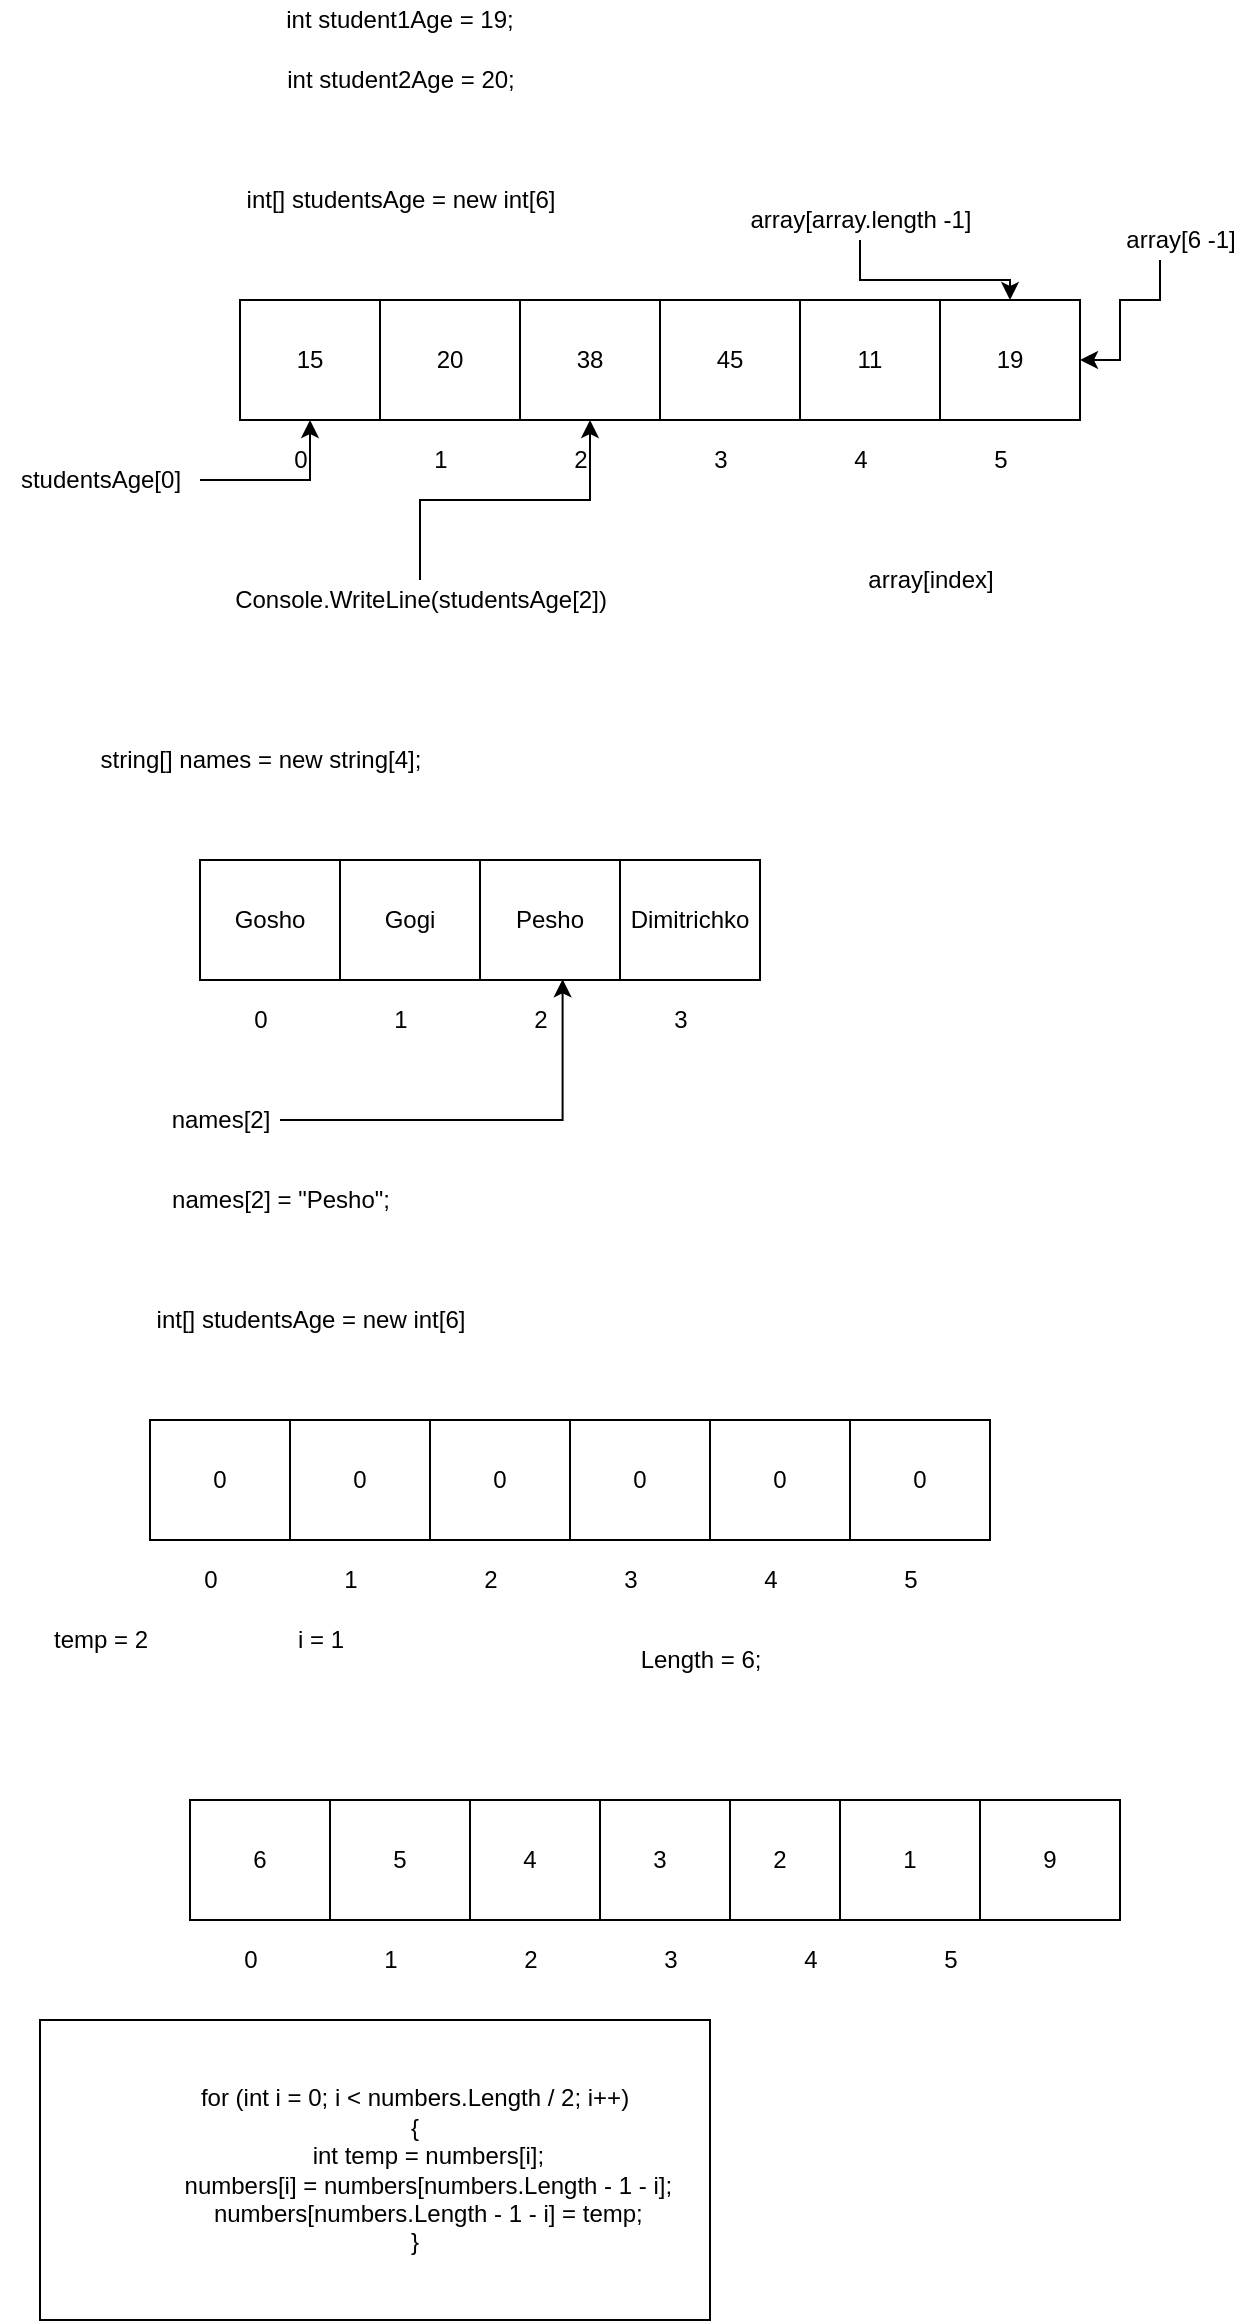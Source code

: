 <mxfile version="14.7.2" type="device"><diagram id="VJ1GON_BlKl_WsOfXXJ0" name="Page-1"><mxGraphModel dx="782" dy="482" grid="1" gridSize="10" guides="1" tooltips="1" connect="1" arrows="1" fold="1" page="1" pageScale="1" pageWidth="850" pageHeight="1100" math="0" shadow="0"><root><mxCell id="0"/><mxCell id="1" parent="0"/><mxCell id="3D3gmkUdCTJL33mPWH0D-2" value="int student1Age = 19;" style="text;html=1;strokeColor=none;fillColor=none;align=center;verticalAlign=middle;whiteSpace=wrap;rounded=0;" vertex="1" parent="1"><mxGeometry x="130" y="50" width="140" height="20" as="geometry"/></mxCell><mxCell id="3D3gmkUdCTJL33mPWH0D-3" value="int student2Age = 20;" style="text;html=1;align=center;verticalAlign=middle;resizable=0;points=[];autosize=1;strokeColor=none;" vertex="1" parent="1"><mxGeometry x="135" y="80" width="130" height="20" as="geometry"/></mxCell><mxCell id="3D3gmkUdCTJL33mPWH0D-4" value="15" style="rounded=0;whiteSpace=wrap;html=1;" vertex="1" parent="1"><mxGeometry x="120" y="200" width="70" height="60" as="geometry"/></mxCell><mxCell id="3D3gmkUdCTJL33mPWH0D-5" value="20" style="rounded=0;whiteSpace=wrap;html=1;" vertex="1" parent="1"><mxGeometry x="190" y="200" width="70" height="60" as="geometry"/></mxCell><mxCell id="3D3gmkUdCTJL33mPWH0D-6" value="0" style="text;html=1;align=center;verticalAlign=middle;resizable=0;points=[];autosize=1;strokeColor=none;" vertex="1" parent="1"><mxGeometry x="140" y="270" width="20" height="20" as="geometry"/></mxCell><mxCell id="3D3gmkUdCTJL33mPWH0D-7" value="1" style="text;html=1;align=center;verticalAlign=middle;resizable=0;points=[];autosize=1;strokeColor=none;" vertex="1" parent="1"><mxGeometry x="210" y="270" width="20" height="20" as="geometry"/></mxCell><mxCell id="3D3gmkUdCTJL33mPWH0D-12" value="38" style="rounded=0;whiteSpace=wrap;html=1;" vertex="1" parent="1"><mxGeometry x="260" y="200" width="70" height="60" as="geometry"/></mxCell><mxCell id="3D3gmkUdCTJL33mPWH0D-13" value="45" style="rounded=0;whiteSpace=wrap;html=1;" vertex="1" parent="1"><mxGeometry x="330" y="200" width="70" height="60" as="geometry"/></mxCell><mxCell id="3D3gmkUdCTJL33mPWH0D-14" value="2" style="text;html=1;align=center;verticalAlign=middle;resizable=0;points=[];autosize=1;strokeColor=none;" vertex="1" parent="1"><mxGeometry x="280" y="270" width="20" height="20" as="geometry"/></mxCell><mxCell id="3D3gmkUdCTJL33mPWH0D-15" value="3" style="text;html=1;align=center;verticalAlign=middle;resizable=0;points=[];autosize=1;strokeColor=none;" vertex="1" parent="1"><mxGeometry x="350" y="270" width="20" height="20" as="geometry"/></mxCell><mxCell id="3D3gmkUdCTJL33mPWH0D-16" value="11" style="rounded=0;whiteSpace=wrap;html=1;" vertex="1" parent="1"><mxGeometry x="400" y="200" width="70" height="60" as="geometry"/></mxCell><mxCell id="3D3gmkUdCTJL33mPWH0D-17" value="19" style="rounded=0;whiteSpace=wrap;html=1;" vertex="1" parent="1"><mxGeometry x="470" y="200" width="70" height="60" as="geometry"/></mxCell><mxCell id="3D3gmkUdCTJL33mPWH0D-18" value="4" style="text;html=1;align=center;verticalAlign=middle;resizable=0;points=[];autosize=1;strokeColor=none;" vertex="1" parent="1"><mxGeometry x="420" y="270" width="20" height="20" as="geometry"/></mxCell><mxCell id="3D3gmkUdCTJL33mPWH0D-19" value="5" style="text;html=1;align=center;verticalAlign=middle;resizable=0;points=[];autosize=1;strokeColor=none;" vertex="1" parent="1"><mxGeometry x="490" y="270" width="20" height="20" as="geometry"/></mxCell><mxCell id="3D3gmkUdCTJL33mPWH0D-20" value="int[] studentsAge = new int[6]" style="text;html=1;align=center;verticalAlign=middle;resizable=0;points=[];autosize=1;strokeColor=none;" vertex="1" parent="1"><mxGeometry x="115" y="140" width="170" height="20" as="geometry"/></mxCell><mxCell id="3D3gmkUdCTJL33mPWH0D-22" style="edgeStyle=orthogonalEdgeStyle;rounded=0;orthogonalLoop=1;jettySize=auto;html=1;entryX=0.5;entryY=1;entryDx=0;entryDy=0;" edge="1" parent="1" source="3D3gmkUdCTJL33mPWH0D-21" target="3D3gmkUdCTJL33mPWH0D-12"><mxGeometry relative="1" as="geometry"/></mxCell><mxCell id="3D3gmkUdCTJL33mPWH0D-21" value="Console.WriteLine(studentsAge[2])" style="text;html=1;align=center;verticalAlign=middle;resizable=0;points=[];autosize=1;strokeColor=none;" vertex="1" parent="1"><mxGeometry x="110" y="340" width="200" height="20" as="geometry"/></mxCell><mxCell id="3D3gmkUdCTJL33mPWH0D-24" style="edgeStyle=orthogonalEdgeStyle;rounded=0;orthogonalLoop=1;jettySize=auto;html=1;" edge="1" parent="1" source="3D3gmkUdCTJL33mPWH0D-23" target="3D3gmkUdCTJL33mPWH0D-4"><mxGeometry relative="1" as="geometry"/></mxCell><mxCell id="3D3gmkUdCTJL33mPWH0D-23" value="studentsAge[0]" style="text;html=1;align=center;verticalAlign=middle;resizable=0;points=[];autosize=1;strokeColor=none;" vertex="1" parent="1"><mxGeometry y="280" width="100" height="20" as="geometry"/></mxCell><mxCell id="3D3gmkUdCTJL33mPWH0D-25" value="array[index]" style="text;html=1;align=center;verticalAlign=middle;resizable=0;points=[];autosize=1;strokeColor=none;" vertex="1" parent="1"><mxGeometry x="425" y="330" width="80" height="20" as="geometry"/></mxCell><mxCell id="3D3gmkUdCTJL33mPWH0D-26" value="string[] names = new string[4];" style="text;html=1;align=center;verticalAlign=middle;resizable=0;points=[];autosize=1;strokeColor=none;" vertex="1" parent="1"><mxGeometry x="40" y="420" width="180" height="20" as="geometry"/></mxCell><mxCell id="3D3gmkUdCTJL33mPWH0D-28" value="Gosho" style="rounded=0;whiteSpace=wrap;html=1;" vertex="1" parent="1"><mxGeometry x="100" y="480" width="70" height="60" as="geometry"/></mxCell><mxCell id="3D3gmkUdCTJL33mPWH0D-29" value="Gogi" style="rounded=0;whiteSpace=wrap;html=1;" vertex="1" parent="1"><mxGeometry x="170" y="480" width="70" height="60" as="geometry"/></mxCell><mxCell id="3D3gmkUdCTJL33mPWH0D-30" value="0" style="text;html=1;align=center;verticalAlign=middle;resizable=0;points=[];autosize=1;strokeColor=none;" vertex="1" parent="1"><mxGeometry x="120" y="550" width="20" height="20" as="geometry"/></mxCell><mxCell id="3D3gmkUdCTJL33mPWH0D-31" value="1" style="text;html=1;align=center;verticalAlign=middle;resizable=0;points=[];autosize=1;strokeColor=none;" vertex="1" parent="1"><mxGeometry x="190" y="550" width="20" height="20" as="geometry"/></mxCell><mxCell id="3D3gmkUdCTJL33mPWH0D-32" value="Pesho" style="rounded=0;whiteSpace=wrap;html=1;" vertex="1" parent="1"><mxGeometry x="240" y="480" width="70" height="60" as="geometry"/></mxCell><mxCell id="3D3gmkUdCTJL33mPWH0D-33" value="2" style="text;html=1;align=center;verticalAlign=middle;resizable=0;points=[];autosize=1;strokeColor=none;" vertex="1" parent="1"><mxGeometry x="260" y="550" width="20" height="20" as="geometry"/></mxCell><mxCell id="3D3gmkUdCTJL33mPWH0D-34" value="3" style="text;html=1;align=center;verticalAlign=middle;resizable=0;points=[];autosize=1;strokeColor=none;" vertex="1" parent="1"><mxGeometry x="330" y="550" width="20" height="20" as="geometry"/></mxCell><mxCell id="3D3gmkUdCTJL33mPWH0D-36" value="Dimitrichko" style="rounded=0;whiteSpace=wrap;html=1;" vertex="1" parent="1"><mxGeometry x="310" y="480" width="70" height="60" as="geometry"/></mxCell><mxCell id="3D3gmkUdCTJL33mPWH0D-38" style="edgeStyle=orthogonalEdgeStyle;rounded=0;orthogonalLoop=1;jettySize=auto;html=1;entryX=0.59;entryY=0.994;entryDx=0;entryDy=0;entryPerimeter=0;" edge="1" parent="1" source="3D3gmkUdCTJL33mPWH0D-37" target="3D3gmkUdCTJL33mPWH0D-32"><mxGeometry relative="1" as="geometry"/></mxCell><mxCell id="3D3gmkUdCTJL33mPWH0D-37" value="names[2]" style="text;html=1;align=center;verticalAlign=middle;resizable=0;points=[];autosize=1;strokeColor=none;" vertex="1" parent="1"><mxGeometry x="80" y="600" width="60" height="20" as="geometry"/></mxCell><mxCell id="3D3gmkUdCTJL33mPWH0D-39" value="names[2] = &quot;Pesho&quot;;" style="text;html=1;align=center;verticalAlign=middle;resizable=0;points=[];autosize=1;strokeColor=none;" vertex="1" parent="1"><mxGeometry x="80" y="640" width="120" height="20" as="geometry"/></mxCell><mxCell id="3D3gmkUdCTJL33mPWH0D-40" value="0" style="rounded=0;whiteSpace=wrap;html=1;" vertex="1" parent="1"><mxGeometry x="75" y="760" width="70" height="60" as="geometry"/></mxCell><mxCell id="3D3gmkUdCTJL33mPWH0D-41" value="0" style="rounded=0;whiteSpace=wrap;html=1;" vertex="1" parent="1"><mxGeometry x="145" y="760" width="70" height="60" as="geometry"/></mxCell><mxCell id="3D3gmkUdCTJL33mPWH0D-42" value="0" style="text;html=1;align=center;verticalAlign=middle;resizable=0;points=[];autosize=1;strokeColor=none;" vertex="1" parent="1"><mxGeometry x="95" y="830" width="20" height="20" as="geometry"/></mxCell><mxCell id="3D3gmkUdCTJL33mPWH0D-43" value="1" style="text;html=1;align=center;verticalAlign=middle;resizable=0;points=[];autosize=1;strokeColor=none;" vertex="1" parent="1"><mxGeometry x="165" y="830" width="20" height="20" as="geometry"/></mxCell><mxCell id="3D3gmkUdCTJL33mPWH0D-44" value="0" style="rounded=0;whiteSpace=wrap;html=1;" vertex="1" parent="1"><mxGeometry x="215" y="760" width="70" height="60" as="geometry"/></mxCell><mxCell id="3D3gmkUdCTJL33mPWH0D-45" value="0" style="rounded=0;whiteSpace=wrap;html=1;" vertex="1" parent="1"><mxGeometry x="285" y="760" width="70" height="60" as="geometry"/></mxCell><mxCell id="3D3gmkUdCTJL33mPWH0D-46" value="2" style="text;html=1;align=center;verticalAlign=middle;resizable=0;points=[];autosize=1;strokeColor=none;" vertex="1" parent="1"><mxGeometry x="235" y="830" width="20" height="20" as="geometry"/></mxCell><mxCell id="3D3gmkUdCTJL33mPWH0D-47" value="3" style="text;html=1;align=center;verticalAlign=middle;resizable=0;points=[];autosize=1;strokeColor=none;" vertex="1" parent="1"><mxGeometry x="305" y="830" width="20" height="20" as="geometry"/></mxCell><mxCell id="3D3gmkUdCTJL33mPWH0D-48" value="0" style="rounded=0;whiteSpace=wrap;html=1;" vertex="1" parent="1"><mxGeometry x="355" y="760" width="70" height="60" as="geometry"/></mxCell><mxCell id="3D3gmkUdCTJL33mPWH0D-49" value="0" style="rounded=0;whiteSpace=wrap;html=1;" vertex="1" parent="1"><mxGeometry x="425" y="760" width="70" height="60" as="geometry"/></mxCell><mxCell id="3D3gmkUdCTJL33mPWH0D-50" value="4" style="text;html=1;align=center;verticalAlign=middle;resizable=0;points=[];autosize=1;strokeColor=none;" vertex="1" parent="1"><mxGeometry x="375" y="830" width="20" height="20" as="geometry"/></mxCell><mxCell id="3D3gmkUdCTJL33mPWH0D-51" value="5" style="text;html=1;align=center;verticalAlign=middle;resizable=0;points=[];autosize=1;strokeColor=none;" vertex="1" parent="1"><mxGeometry x="445" y="830" width="20" height="20" as="geometry"/></mxCell><mxCell id="3D3gmkUdCTJL33mPWH0D-52" value="int[] studentsAge = new int[6]" style="text;html=1;align=center;verticalAlign=middle;resizable=0;points=[];autosize=1;strokeColor=none;" vertex="1" parent="1"><mxGeometry x="70" y="700" width="170" height="20" as="geometry"/></mxCell><mxCell id="3D3gmkUdCTJL33mPWH0D-57" style="edgeStyle=orthogonalEdgeStyle;rounded=0;orthogonalLoop=1;jettySize=auto;html=1;entryX=0.5;entryY=0;entryDx=0;entryDy=0;" edge="1" parent="1" source="3D3gmkUdCTJL33mPWH0D-54" target="3D3gmkUdCTJL33mPWH0D-17"><mxGeometry relative="1" as="geometry"/></mxCell><mxCell id="3D3gmkUdCTJL33mPWH0D-54" value="array[array.length -1]" style="text;html=1;align=center;verticalAlign=middle;resizable=0;points=[];autosize=1;strokeColor=none;" vertex="1" parent="1"><mxGeometry x="365" y="150" width="130" height="20" as="geometry"/></mxCell><mxCell id="3D3gmkUdCTJL33mPWH0D-56" style="edgeStyle=orthogonalEdgeStyle;rounded=0;orthogonalLoop=1;jettySize=auto;html=1;entryX=1;entryY=0.5;entryDx=0;entryDy=0;" edge="1" parent="1" source="3D3gmkUdCTJL33mPWH0D-55" target="3D3gmkUdCTJL33mPWH0D-17"><mxGeometry relative="1" as="geometry"><Array as="points"><mxPoint x="580" y="200"/><mxPoint x="560" y="200"/><mxPoint x="560" y="230"/></Array></mxGeometry></mxCell><mxCell id="3D3gmkUdCTJL33mPWH0D-55" value="array[6 -1]" style="text;html=1;align=center;verticalAlign=middle;resizable=0;points=[];autosize=1;strokeColor=none;" vertex="1" parent="1"><mxGeometry x="555" y="160" width="70" height="20" as="geometry"/></mxCell><mxCell id="3D3gmkUdCTJL33mPWH0D-58" value="6" style="rounded=0;whiteSpace=wrap;html=1;" vertex="1" parent="1"><mxGeometry x="95" y="950" width="70" height="60" as="geometry"/></mxCell><mxCell id="3D3gmkUdCTJL33mPWH0D-59" value="2" style="rounded=0;whiteSpace=wrap;html=1;" vertex="1" parent="1"><mxGeometry x="355" y="950" width="70" height="60" as="geometry"/></mxCell><mxCell id="3D3gmkUdCTJL33mPWH0D-60" value="0" style="text;html=1;align=center;verticalAlign=middle;resizable=0;points=[];autosize=1;strokeColor=none;" vertex="1" parent="1"><mxGeometry x="115" y="1020" width="20" height="20" as="geometry"/></mxCell><mxCell id="3D3gmkUdCTJL33mPWH0D-61" value="1" style="text;html=1;align=center;verticalAlign=middle;resizable=0;points=[];autosize=1;strokeColor=none;" vertex="1" parent="1"><mxGeometry x="185" y="1020" width="20" height="20" as="geometry"/></mxCell><mxCell id="3D3gmkUdCTJL33mPWH0D-62" value="3" style="rounded=0;whiteSpace=wrap;html=1;" vertex="1" parent="1"><mxGeometry x="295" y="950" width="70" height="60" as="geometry"/></mxCell><mxCell id="3D3gmkUdCTJL33mPWH0D-63" value="4" style="rounded=0;whiteSpace=wrap;html=1;" vertex="1" parent="1"><mxGeometry x="230" y="950" width="70" height="60" as="geometry"/></mxCell><mxCell id="3D3gmkUdCTJL33mPWH0D-64" value="2" style="text;html=1;align=center;verticalAlign=middle;resizable=0;points=[];autosize=1;strokeColor=none;" vertex="1" parent="1"><mxGeometry x="255" y="1020" width="20" height="20" as="geometry"/></mxCell><mxCell id="3D3gmkUdCTJL33mPWH0D-65" value="3" style="text;html=1;align=center;verticalAlign=middle;resizable=0;points=[];autosize=1;strokeColor=none;" vertex="1" parent="1"><mxGeometry x="325" y="1020" width="20" height="20" as="geometry"/></mxCell><mxCell id="3D3gmkUdCTJL33mPWH0D-66" value="5" style="rounded=0;whiteSpace=wrap;html=1;" vertex="1" parent="1"><mxGeometry x="165" y="950" width="70" height="60" as="geometry"/></mxCell><mxCell id="3D3gmkUdCTJL33mPWH0D-67" value="1" style="rounded=0;whiteSpace=wrap;html=1;" vertex="1" parent="1"><mxGeometry x="420" y="950" width="70" height="60" as="geometry"/></mxCell><mxCell id="3D3gmkUdCTJL33mPWH0D-68" value="4" style="text;html=1;align=center;verticalAlign=middle;resizable=0;points=[];autosize=1;strokeColor=none;" vertex="1" parent="1"><mxGeometry x="395" y="1020" width="20" height="20" as="geometry"/></mxCell><mxCell id="3D3gmkUdCTJL33mPWH0D-69" value="5" style="text;html=1;align=center;verticalAlign=middle;resizable=0;points=[];autosize=1;strokeColor=none;" vertex="1" parent="1"><mxGeometry x="465" y="1020" width="20" height="20" as="geometry"/></mxCell><mxCell id="3D3gmkUdCTJL33mPWH0D-70" value="Length = 6;" style="text;html=1;align=center;verticalAlign=middle;resizable=0;points=[];autosize=1;strokeColor=none;" vertex="1" parent="1"><mxGeometry x="310" y="870" width="80" height="20" as="geometry"/></mxCell><mxCell id="3D3gmkUdCTJL33mPWH0D-72" value="&lt;div&gt;&amp;nbsp; &amp;nbsp; &amp;nbsp; &amp;nbsp; &amp;nbsp; &amp;nbsp; for (int i = 0; i &amp;lt; numbers.Length / 2; i++)&lt;/div&gt;&lt;div&gt;&amp;nbsp; &amp;nbsp; &amp;nbsp; &amp;nbsp; &amp;nbsp; &amp;nbsp; {&lt;/div&gt;&lt;div&gt;&amp;nbsp; &amp;nbsp; &amp;nbsp; &amp;nbsp; &amp;nbsp; &amp;nbsp; &amp;nbsp; &amp;nbsp; int temp = numbers[i];&lt;/div&gt;&lt;div&gt;&amp;nbsp; &amp;nbsp; &amp;nbsp; &amp;nbsp; &amp;nbsp; &amp;nbsp; &amp;nbsp; &amp;nbsp; numbers[i] = numbers[numbers.Length - 1 - i];&lt;/div&gt;&lt;div&gt;&amp;nbsp; &amp;nbsp; &amp;nbsp; &amp;nbsp; &amp;nbsp; &amp;nbsp; &amp;nbsp; &amp;nbsp; numbers[numbers.Length - 1 - i] = temp;&lt;/div&gt;&lt;div&gt;&amp;nbsp; &amp;nbsp; &amp;nbsp; &amp;nbsp; &amp;nbsp; &amp;nbsp; }&lt;/div&gt;" style="rounded=0;whiteSpace=wrap;html=1;" vertex="1" parent="1"><mxGeometry x="20" y="1060" width="335" height="150" as="geometry"/></mxCell><mxCell id="3D3gmkUdCTJL33mPWH0D-73" value="temp = 2" style="text;html=1;align=center;verticalAlign=middle;resizable=0;points=[];autosize=1;strokeColor=none;" vertex="1" parent="1"><mxGeometry x="20" y="860" width="60" height="20" as="geometry"/></mxCell><mxCell id="3D3gmkUdCTJL33mPWH0D-74" value="i = 1" style="text;html=1;align=center;verticalAlign=middle;resizable=0;points=[];autosize=1;strokeColor=none;" vertex="1" parent="1"><mxGeometry x="140" y="860" width="40" height="20" as="geometry"/></mxCell><mxCell id="3D3gmkUdCTJL33mPWH0D-75" value="9" style="rounded=0;whiteSpace=wrap;html=1;" vertex="1" parent="1"><mxGeometry x="490" y="950" width="70" height="60" as="geometry"/></mxCell></root></mxGraphModel></diagram></mxfile>